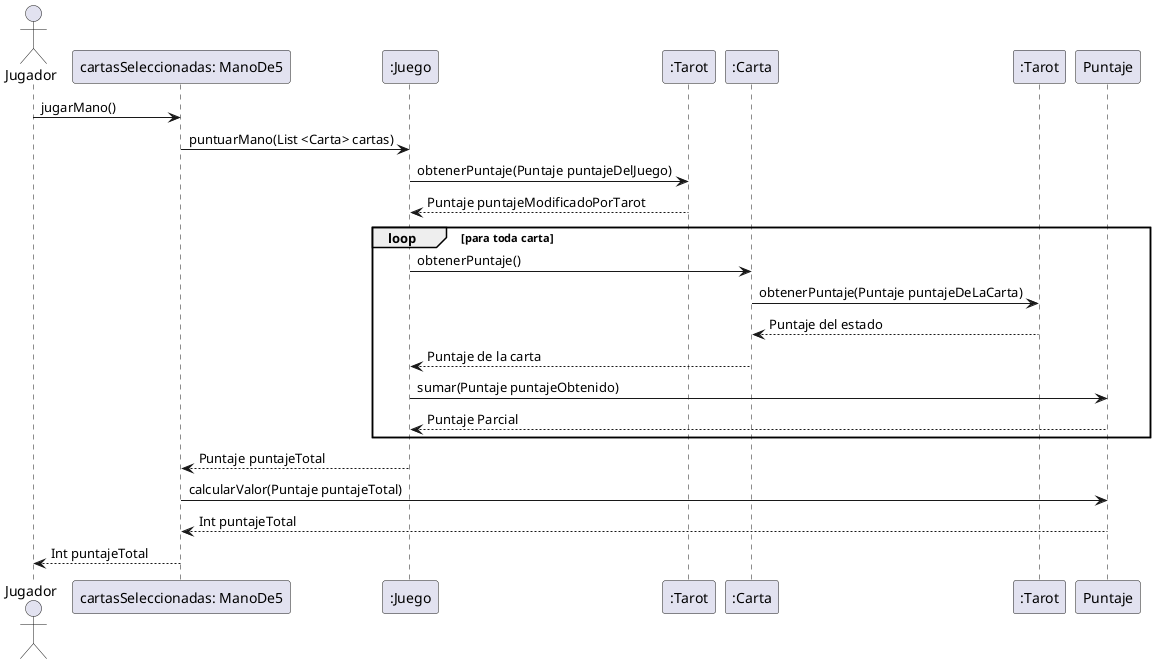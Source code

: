 @startuml

actor Jugador
Jugador -> "cartasSeleccionadas: ManoDe5" as CartasSeleccionadas : jugarMano()
CartasSeleccionadas -> ":Juego" as Juego :puntuarMano(List <Carta> cartas)
Juego -> ":Tarot" as Tarot: obtenerPuntaje(Puntaje puntajeDelJuego)
Juego <-- Tarot: Puntaje puntajeModificadoPorTarot
loop para toda carta
Juego -> ":Carta" as Carta :obtenerPuntaje()
Carta -> ":Tarot" as TarotDeLaCarta :obtenerPuntaje(Puntaje puntajeDeLaCarta)
Carta  <-- TarotDeLaCarta :Puntaje del estado
Juego <-- Carta :Puntaje de la carta
Juego -> Puntaje: sumar(Puntaje puntajeObtenido)
Juego <-- Puntaje : Puntaje Parcial
end

CartasSeleccionadas <-- Juego : Puntaje puntajeTotal
CartasSeleccionadas -> Puntaje : calcularValor(Puntaje puntajeTotal)
CartasSeleccionadas <-- Puntaje : Int puntajeTotal
Jugador <-- CartasSeleccionadas : Int puntajeTotal
@enduml